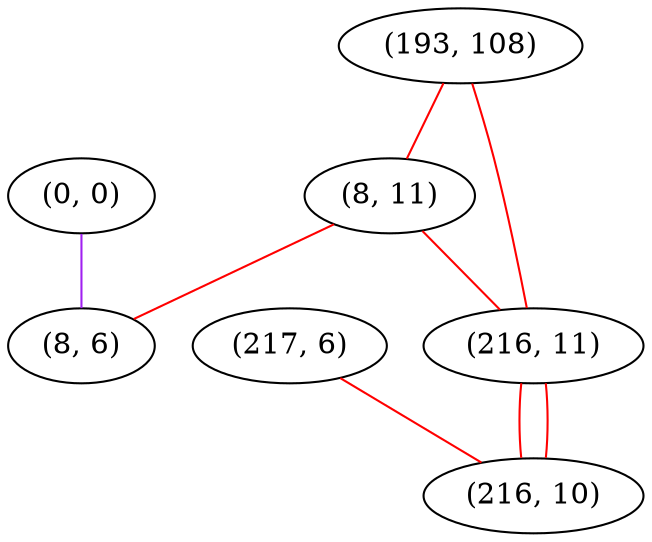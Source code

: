 graph "" {
"(0, 0)";
"(193, 108)";
"(8, 11)";
"(217, 6)";
"(8, 6)";
"(216, 11)";
"(216, 10)";
"(0, 0)" -- "(8, 6)"  [color=purple, key=0, weight=4];
"(193, 108)" -- "(8, 11)"  [color=red, key=0, weight=1];
"(193, 108)" -- "(216, 11)"  [color=red, key=0, weight=1];
"(8, 11)" -- "(8, 6)"  [color=red, key=0, weight=1];
"(8, 11)" -- "(216, 11)"  [color=red, key=0, weight=1];
"(217, 6)" -- "(216, 10)"  [color=red, key=0, weight=1];
"(216, 11)" -- "(216, 10)"  [color=red, key=0, weight=1];
"(216, 11)" -- "(216, 10)"  [color=red, key=1, weight=1];
}
